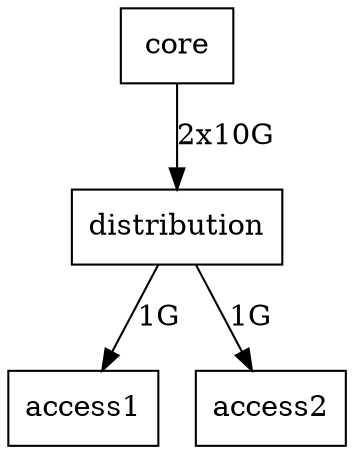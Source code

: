 
digraph my_network {
    node [shape=box];
    size = "50 30";
    core -> distribution [label="2x10G"];
    distribution -> access1 [label="1G"];
    distribution -> access2 [label="1G"];
    }
    